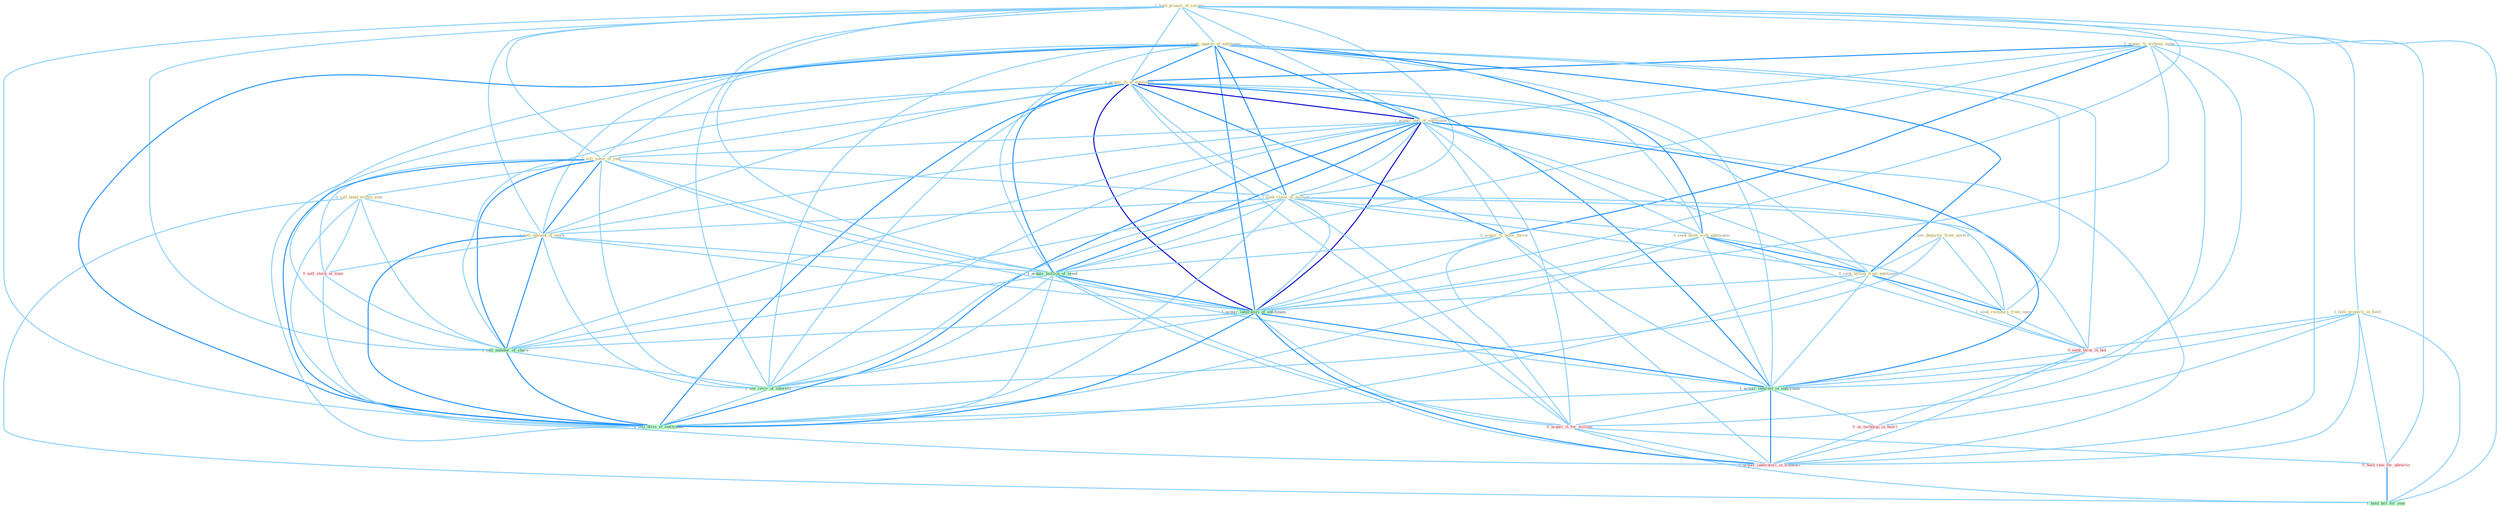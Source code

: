 Graph G{ 
    node
    [shape=polygon,style=filled,width=.5,height=.06,color="#BDFCC9",fixedsize=true,fontsize=4,
    fontcolor="#2f4f4f"];
    {node
    [color="#ffffe0", fontcolor="#8b7d6b"] "1_see_departur_from_govern " "1_hold_promis_of_surgeri " "0_acquir_%_without_make " "1_seek_approv_of_entitynam " "1_acquir_%_of_entitynam " "1_acquir_unit_of_entitynam " "1_sell_some_of_junk " "0_sell_bond_within_year " "1_hold_properti_in_field " "1_seek_claim_of_million " "0_seek_meet_with_entitynam " "0_seek_billion_from_entitynam " "1_sell_amount_of_stock " "0_acquir_%_befor_throw " "1_seek_reimburs_from_oper "}
{node [color="#fff0f5", fontcolor="#b22222"] "0_seek_term_in_bid " "0_us_techniqu_in_heart " "0_acquir_it_for_million " "0_hold_rate_for_advertis " "0_acquir_laboratori_in_transact " "0_sell_stock_at_time "}
edge [color="#B0E2FF"];

	"1_see_departur_from_govern " -- "0_seek_billion_from_entitynam " [w="1", color="#87cefa" ];
	"1_see_departur_from_govern " -- "1_seek_reimburs_from_oper " [w="1", color="#87cefa" ];
	"1_see_departur_from_govern " -- "1_see_reviv_of_interest " [w="1", color="#87cefa" ];
	"1_hold_promis_of_surgeri " -- "1_seek_approv_of_entitynam " [w="1", color="#87cefa" ];
	"1_hold_promis_of_surgeri " -- "1_acquir_%_of_entitynam " [w="1", color="#87cefa" ];
	"1_hold_promis_of_surgeri " -- "1_acquir_unit_of_entitynam " [w="1", color="#87cefa" ];
	"1_hold_promis_of_surgeri " -- "1_sell_some_of_junk " [w="1", color="#87cefa" ];
	"1_hold_promis_of_surgeri " -- "1_hold_properti_in_field " [w="1", color="#87cefa" ];
	"1_hold_promis_of_surgeri " -- "1_seek_claim_of_million " [w="1", color="#87cefa" ];
	"1_hold_promis_of_surgeri " -- "1_sell_amount_of_stock " [w="1", color="#87cefa" ];
	"1_hold_promis_of_surgeri " -- "1_acquir_million_of_asset " [w="1", color="#87cefa" ];
	"1_hold_promis_of_surgeri " -- "1_acquir_laboratori_of_entitynam " [w="1", color="#87cefa" ];
	"1_hold_promis_of_surgeri " -- "0_hold_rate_for_advertis " [w="1", color="#87cefa" ];
	"1_hold_promis_of_surgeri " -- "1_sell_number_of_share " [w="1", color="#87cefa" ];
	"1_hold_promis_of_surgeri " -- "1_see_reviv_of_interest " [w="1", color="#87cefa" ];
	"1_hold_promis_of_surgeri " -- "1_hold_bill_for_year " [w="1", color="#87cefa" ];
	"1_hold_promis_of_surgeri " -- "1_sell_divis_of_entitynam " [w="1", color="#87cefa" ];
	"0_acquir_%_without_make " -- "1_acquir_%_of_entitynam " [w="2", color="#1e90ff" , len=0.8];
	"0_acquir_%_without_make " -- "1_acquir_unit_of_entitynam " [w="1", color="#87cefa" ];
	"0_acquir_%_without_make " -- "0_acquir_%_befor_throw " [w="2", color="#1e90ff" , len=0.8];
	"0_acquir_%_without_make " -- "1_acquir_million_of_asset " [w="1", color="#87cefa" ];
	"0_acquir_%_without_make " -- "1_acquir_laboratori_of_entitynam " [w="1", color="#87cefa" ];
	"0_acquir_%_without_make " -- "1_acquir_interest_in_entitynam " [w="1", color="#87cefa" ];
	"0_acquir_%_without_make " -- "0_acquir_it_for_million " [w="1", color="#87cefa" ];
	"0_acquir_%_without_make " -- "0_acquir_laboratori_in_transact " [w="1", color="#87cefa" ];
	"1_seek_approv_of_entitynam " -- "1_acquir_%_of_entitynam " [w="2", color="#1e90ff" , len=0.8];
	"1_seek_approv_of_entitynam " -- "1_acquir_unit_of_entitynam " [w="2", color="#1e90ff" , len=0.8];
	"1_seek_approv_of_entitynam " -- "1_sell_some_of_junk " [w="1", color="#87cefa" ];
	"1_seek_approv_of_entitynam " -- "1_seek_claim_of_million " [w="2", color="#1e90ff" , len=0.8];
	"1_seek_approv_of_entitynam " -- "0_seek_meet_with_entitynam " [w="2", color="#1e90ff" , len=0.8];
	"1_seek_approv_of_entitynam " -- "0_seek_billion_from_entitynam " [w="2", color="#1e90ff" , len=0.8];
	"1_seek_approv_of_entitynam " -- "1_sell_amount_of_stock " [w="1", color="#87cefa" ];
	"1_seek_approv_of_entitynam " -- "1_seek_reimburs_from_oper " [w="1", color="#87cefa" ];
	"1_seek_approv_of_entitynam " -- "1_acquir_million_of_asset " [w="1", color="#87cefa" ];
	"1_seek_approv_of_entitynam " -- "1_acquir_laboratori_of_entitynam " [w="2", color="#1e90ff" , len=0.8];
	"1_seek_approv_of_entitynam " -- "0_seek_term_in_bid " [w="1", color="#87cefa" ];
	"1_seek_approv_of_entitynam " -- "1_acquir_interest_in_entitynam " [w="1", color="#87cefa" ];
	"1_seek_approv_of_entitynam " -- "1_sell_number_of_share " [w="1", color="#87cefa" ];
	"1_seek_approv_of_entitynam " -- "1_see_reviv_of_interest " [w="1", color="#87cefa" ];
	"1_seek_approv_of_entitynam " -- "1_sell_divis_of_entitynam " [w="2", color="#1e90ff" , len=0.8];
	"1_acquir_%_of_entitynam " -- "1_acquir_unit_of_entitynam " [w="3", color="#0000cd" , len=0.6];
	"1_acquir_%_of_entitynam " -- "1_sell_some_of_junk " [w="1", color="#87cefa" ];
	"1_acquir_%_of_entitynam " -- "1_seek_claim_of_million " [w="1", color="#87cefa" ];
	"1_acquir_%_of_entitynam " -- "0_seek_meet_with_entitynam " [w="1", color="#87cefa" ];
	"1_acquir_%_of_entitynam " -- "0_seek_billion_from_entitynam " [w="1", color="#87cefa" ];
	"1_acquir_%_of_entitynam " -- "1_sell_amount_of_stock " [w="1", color="#87cefa" ];
	"1_acquir_%_of_entitynam " -- "0_acquir_%_befor_throw " [w="2", color="#1e90ff" , len=0.8];
	"1_acquir_%_of_entitynam " -- "1_acquir_million_of_asset " [w="2", color="#1e90ff" , len=0.8];
	"1_acquir_%_of_entitynam " -- "1_acquir_laboratori_of_entitynam " [w="3", color="#0000cd" , len=0.6];
	"1_acquir_%_of_entitynam " -- "1_acquir_interest_in_entitynam " [w="2", color="#1e90ff" , len=0.8];
	"1_acquir_%_of_entitynam " -- "0_acquir_it_for_million " [w="1", color="#87cefa" ];
	"1_acquir_%_of_entitynam " -- "0_acquir_laboratori_in_transact " [w="1", color="#87cefa" ];
	"1_acquir_%_of_entitynam " -- "1_sell_number_of_share " [w="1", color="#87cefa" ];
	"1_acquir_%_of_entitynam " -- "1_see_reviv_of_interest " [w="1", color="#87cefa" ];
	"1_acquir_%_of_entitynam " -- "1_sell_divis_of_entitynam " [w="2", color="#1e90ff" , len=0.8];
	"1_acquir_unit_of_entitynam " -- "1_sell_some_of_junk " [w="1", color="#87cefa" ];
	"1_acquir_unit_of_entitynam " -- "1_seek_claim_of_million " [w="1", color="#87cefa" ];
	"1_acquir_unit_of_entitynam " -- "0_seek_meet_with_entitynam " [w="1", color="#87cefa" ];
	"1_acquir_unit_of_entitynam " -- "0_seek_billion_from_entitynam " [w="1", color="#87cefa" ];
	"1_acquir_unit_of_entitynam " -- "1_sell_amount_of_stock " [w="1", color="#87cefa" ];
	"1_acquir_unit_of_entitynam " -- "0_acquir_%_befor_throw " [w="1", color="#87cefa" ];
	"1_acquir_unit_of_entitynam " -- "1_acquir_million_of_asset " [w="2", color="#1e90ff" , len=0.8];
	"1_acquir_unit_of_entitynam " -- "1_acquir_laboratori_of_entitynam " [w="3", color="#0000cd" , len=0.6];
	"1_acquir_unit_of_entitynam " -- "1_acquir_interest_in_entitynam " [w="2", color="#1e90ff" , len=0.8];
	"1_acquir_unit_of_entitynam " -- "0_acquir_it_for_million " [w="1", color="#87cefa" ];
	"1_acquir_unit_of_entitynam " -- "0_acquir_laboratori_in_transact " [w="1", color="#87cefa" ];
	"1_acquir_unit_of_entitynam " -- "1_sell_number_of_share " [w="1", color="#87cefa" ];
	"1_acquir_unit_of_entitynam " -- "1_see_reviv_of_interest " [w="1", color="#87cefa" ];
	"1_acquir_unit_of_entitynam " -- "1_sell_divis_of_entitynam " [w="2", color="#1e90ff" , len=0.8];
	"1_sell_some_of_junk " -- "0_sell_bond_within_year " [w="1", color="#87cefa" ];
	"1_sell_some_of_junk " -- "1_seek_claim_of_million " [w="1", color="#87cefa" ];
	"1_sell_some_of_junk " -- "1_sell_amount_of_stock " [w="2", color="#1e90ff" , len=0.8];
	"1_sell_some_of_junk " -- "1_acquir_million_of_asset " [w="1", color="#87cefa" ];
	"1_sell_some_of_junk " -- "1_acquir_laboratori_of_entitynam " [w="1", color="#87cefa" ];
	"1_sell_some_of_junk " -- "0_sell_stock_at_time " [w="1", color="#87cefa" ];
	"1_sell_some_of_junk " -- "1_sell_number_of_share " [w="2", color="#1e90ff" , len=0.8];
	"1_sell_some_of_junk " -- "1_see_reviv_of_interest " [w="1", color="#87cefa" ];
	"1_sell_some_of_junk " -- "1_sell_divis_of_entitynam " [w="2", color="#1e90ff" , len=0.8];
	"0_sell_bond_within_year " -- "1_sell_amount_of_stock " [w="1", color="#87cefa" ];
	"0_sell_bond_within_year " -- "0_sell_stock_at_time " [w="1", color="#87cefa" ];
	"0_sell_bond_within_year " -- "1_sell_number_of_share " [w="1", color="#87cefa" ];
	"0_sell_bond_within_year " -- "1_hold_bill_for_year " [w="1", color="#87cefa" ];
	"0_sell_bond_within_year " -- "1_sell_divis_of_entitynam " [w="1", color="#87cefa" ];
	"1_hold_properti_in_field " -- "0_seek_term_in_bid " [w="1", color="#87cefa" ];
	"1_hold_properti_in_field " -- "1_acquir_interest_in_entitynam " [w="1", color="#87cefa" ];
	"1_hold_properti_in_field " -- "0_us_techniqu_in_heart " [w="1", color="#87cefa" ];
	"1_hold_properti_in_field " -- "0_hold_rate_for_advertis " [w="1", color="#87cefa" ];
	"1_hold_properti_in_field " -- "0_acquir_laboratori_in_transact " [w="1", color="#87cefa" ];
	"1_hold_properti_in_field " -- "1_hold_bill_for_year " [w="1", color="#87cefa" ];
	"1_seek_claim_of_million " -- "0_seek_meet_with_entitynam " [w="1", color="#87cefa" ];
	"1_seek_claim_of_million " -- "0_seek_billion_from_entitynam " [w="1", color="#87cefa" ];
	"1_seek_claim_of_million " -- "1_sell_amount_of_stock " [w="1", color="#87cefa" ];
	"1_seek_claim_of_million " -- "1_seek_reimburs_from_oper " [w="1", color="#87cefa" ];
	"1_seek_claim_of_million " -- "1_acquir_million_of_asset " [w="1", color="#87cefa" ];
	"1_seek_claim_of_million " -- "1_acquir_laboratori_of_entitynam " [w="1", color="#87cefa" ];
	"1_seek_claim_of_million " -- "0_seek_term_in_bid " [w="1", color="#87cefa" ];
	"1_seek_claim_of_million " -- "0_acquir_it_for_million " [w="1", color="#87cefa" ];
	"1_seek_claim_of_million " -- "1_sell_number_of_share " [w="1", color="#87cefa" ];
	"1_seek_claim_of_million " -- "1_see_reviv_of_interest " [w="1", color="#87cefa" ];
	"1_seek_claim_of_million " -- "1_sell_divis_of_entitynam " [w="1", color="#87cefa" ];
	"0_seek_meet_with_entitynam " -- "0_seek_billion_from_entitynam " [w="2", color="#1e90ff" , len=0.8];
	"0_seek_meet_with_entitynam " -- "1_seek_reimburs_from_oper " [w="1", color="#87cefa" ];
	"0_seek_meet_with_entitynam " -- "1_acquir_laboratori_of_entitynam " [w="1", color="#87cefa" ];
	"0_seek_meet_with_entitynam " -- "0_seek_term_in_bid " [w="1", color="#87cefa" ];
	"0_seek_meet_with_entitynam " -- "1_acquir_interest_in_entitynam " [w="1", color="#87cefa" ];
	"0_seek_meet_with_entitynam " -- "1_sell_divis_of_entitynam " [w="1", color="#87cefa" ];
	"0_seek_billion_from_entitynam " -- "1_seek_reimburs_from_oper " [w="2", color="#1e90ff" , len=0.8];
	"0_seek_billion_from_entitynam " -- "1_acquir_laboratori_of_entitynam " [w="1", color="#87cefa" ];
	"0_seek_billion_from_entitynam " -- "0_seek_term_in_bid " [w="1", color="#87cefa" ];
	"0_seek_billion_from_entitynam " -- "1_acquir_interest_in_entitynam " [w="1", color="#87cefa" ];
	"0_seek_billion_from_entitynam " -- "1_sell_divis_of_entitynam " [w="1", color="#87cefa" ];
	"1_sell_amount_of_stock " -- "1_acquir_million_of_asset " [w="1", color="#87cefa" ];
	"1_sell_amount_of_stock " -- "1_acquir_laboratori_of_entitynam " [w="1", color="#87cefa" ];
	"1_sell_amount_of_stock " -- "0_sell_stock_at_time " [w="1", color="#87cefa" ];
	"1_sell_amount_of_stock " -- "1_sell_number_of_share " [w="2", color="#1e90ff" , len=0.8];
	"1_sell_amount_of_stock " -- "1_see_reviv_of_interest " [w="1", color="#87cefa" ];
	"1_sell_amount_of_stock " -- "1_sell_divis_of_entitynam " [w="2", color="#1e90ff" , len=0.8];
	"0_acquir_%_befor_throw " -- "1_acquir_million_of_asset " [w="1", color="#87cefa" ];
	"0_acquir_%_befor_throw " -- "1_acquir_laboratori_of_entitynam " [w="1", color="#87cefa" ];
	"0_acquir_%_befor_throw " -- "1_acquir_interest_in_entitynam " [w="1", color="#87cefa" ];
	"0_acquir_%_befor_throw " -- "0_acquir_it_for_million " [w="1", color="#87cefa" ];
	"0_acquir_%_befor_throw " -- "0_acquir_laboratori_in_transact " [w="1", color="#87cefa" ];
	"1_seek_reimburs_from_oper " -- "0_seek_term_in_bid " [w="1", color="#87cefa" ];
	"1_acquir_million_of_asset " -- "1_acquir_laboratori_of_entitynam " [w="2", color="#1e90ff" , len=0.8];
	"1_acquir_million_of_asset " -- "1_acquir_interest_in_entitynam " [w="1", color="#87cefa" ];
	"1_acquir_million_of_asset " -- "0_acquir_it_for_million " [w="1", color="#87cefa" ];
	"1_acquir_million_of_asset " -- "0_acquir_laboratori_in_transact " [w="1", color="#87cefa" ];
	"1_acquir_million_of_asset " -- "1_sell_number_of_share " [w="1", color="#87cefa" ];
	"1_acquir_million_of_asset " -- "1_see_reviv_of_interest " [w="1", color="#87cefa" ];
	"1_acquir_million_of_asset " -- "1_sell_divis_of_entitynam " [w="1", color="#87cefa" ];
	"1_acquir_laboratori_of_entitynam " -- "1_acquir_interest_in_entitynam " [w="2", color="#1e90ff" , len=0.8];
	"1_acquir_laboratori_of_entitynam " -- "0_acquir_it_for_million " [w="1", color="#87cefa" ];
	"1_acquir_laboratori_of_entitynam " -- "0_acquir_laboratori_in_transact " [w="2", color="#1e90ff" , len=0.8];
	"1_acquir_laboratori_of_entitynam " -- "1_sell_number_of_share " [w="1", color="#87cefa" ];
	"1_acquir_laboratori_of_entitynam " -- "1_see_reviv_of_interest " [w="1", color="#87cefa" ];
	"1_acquir_laboratori_of_entitynam " -- "1_sell_divis_of_entitynam " [w="2", color="#1e90ff" , len=0.8];
	"0_seek_term_in_bid " -- "1_acquir_interest_in_entitynam " [w="1", color="#87cefa" ];
	"0_seek_term_in_bid " -- "0_us_techniqu_in_heart " [w="1", color="#87cefa" ];
	"0_seek_term_in_bid " -- "0_acquir_laboratori_in_transact " [w="1", color="#87cefa" ];
	"1_acquir_interest_in_entitynam " -- "0_us_techniqu_in_heart " [w="1", color="#87cefa" ];
	"1_acquir_interest_in_entitynam " -- "0_acquir_it_for_million " [w="1", color="#87cefa" ];
	"1_acquir_interest_in_entitynam " -- "0_acquir_laboratori_in_transact " [w="2", color="#1e90ff" , len=0.8];
	"1_acquir_interest_in_entitynam " -- "1_sell_divis_of_entitynam " [w="1", color="#87cefa" ];
	"0_us_techniqu_in_heart " -- "0_acquir_laboratori_in_transact " [w="1", color="#87cefa" ];
	"0_acquir_it_for_million " -- "0_hold_rate_for_advertis " [w="1", color="#87cefa" ];
	"0_acquir_it_for_million " -- "0_acquir_laboratori_in_transact " [w="1", color="#87cefa" ];
	"0_acquir_it_for_million " -- "1_hold_bill_for_year " [w="1", color="#87cefa" ];
	"0_hold_rate_for_advertis " -- "1_hold_bill_for_year " [w="2", color="#1e90ff" , len=0.8];
	"0_sell_stock_at_time " -- "1_sell_number_of_share " [w="1", color="#87cefa" ];
	"0_sell_stock_at_time " -- "1_sell_divis_of_entitynam " [w="1", color="#87cefa" ];
	"1_sell_number_of_share " -- "1_see_reviv_of_interest " [w="1", color="#87cefa" ];
	"1_sell_number_of_share " -- "1_sell_divis_of_entitynam " [w="2", color="#1e90ff" , len=0.8];
	"1_see_reviv_of_interest " -- "1_sell_divis_of_entitynam " [w="1", color="#87cefa" ];
}